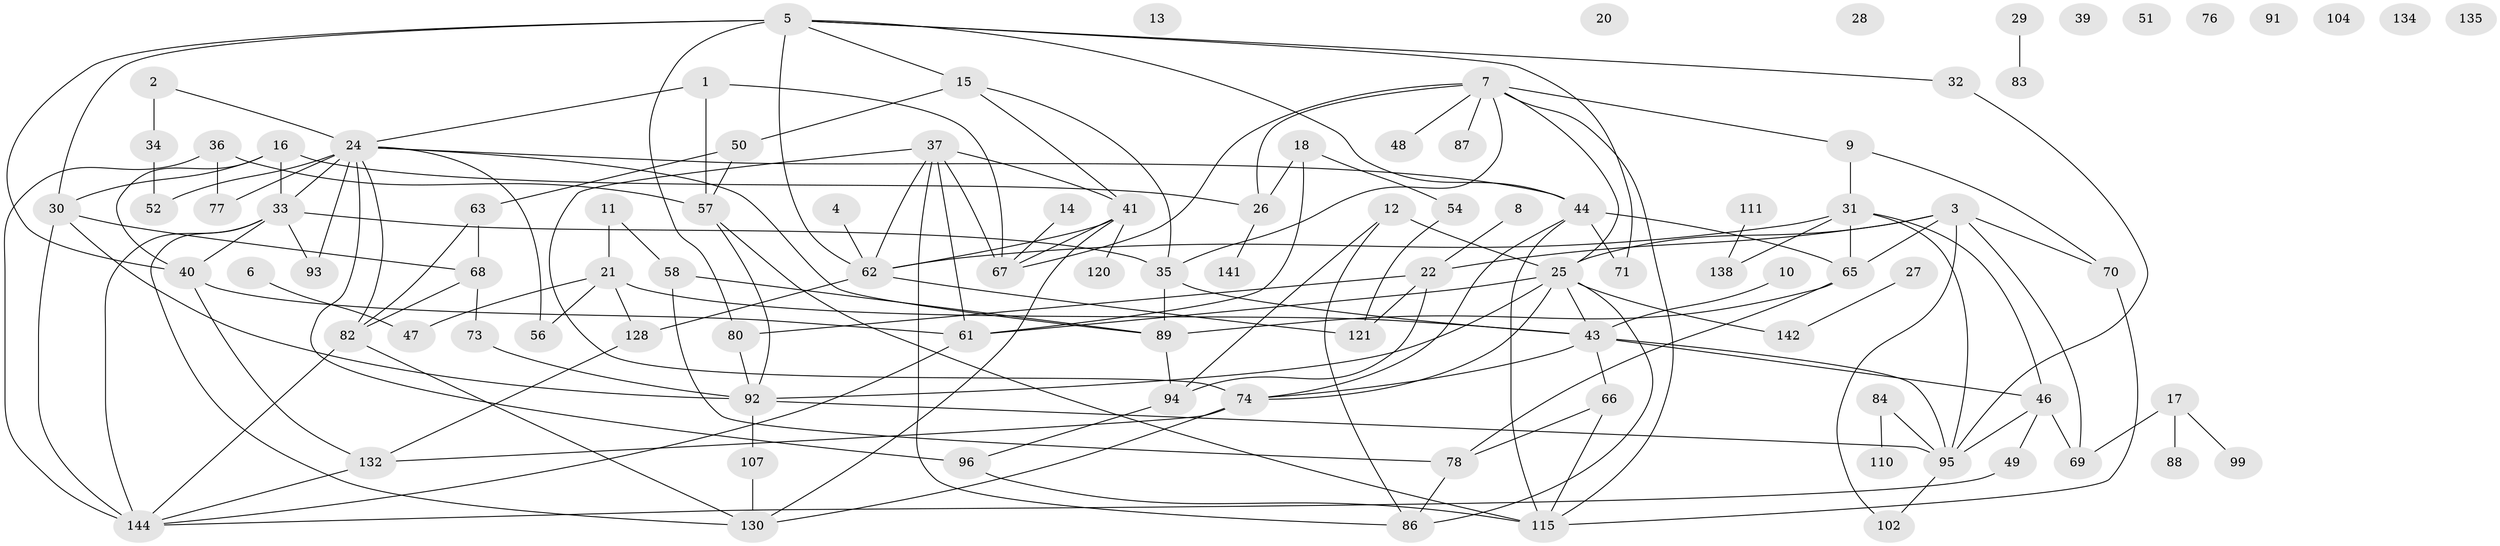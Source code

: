 // Generated by graph-tools (version 1.1) at 2025/23/03/03/25 07:23:27]
// undirected, 98 vertices, 159 edges
graph export_dot {
graph [start="1"]
  node [color=gray90,style=filled];
  1;
  2 [super="+23"];
  3 [super="+81"];
  4;
  5 [super="+117"];
  6;
  7 [super="+19"];
  8;
  9 [super="+97"];
  10 [super="+131"];
  11 [super="+116"];
  12;
  13;
  14;
  15;
  16 [super="+64"];
  17 [super="+143"];
  18 [super="+139"];
  20;
  21 [super="+108"];
  22 [super="+136"];
  24 [super="+72"];
  25 [super="+38"];
  26;
  27;
  28;
  29;
  30 [super="+145"];
  31 [super="+127"];
  32;
  33 [super="+45"];
  34 [super="+101"];
  35 [super="+42"];
  36 [super="+114"];
  37 [super="+148"];
  39;
  40 [super="+100"];
  41 [super="+126"];
  43 [super="+53"];
  44 [super="+59"];
  46 [super="+129"];
  47 [super="+123"];
  48;
  49;
  50 [super="+55"];
  51;
  52;
  54;
  56;
  57 [super="+60"];
  58;
  61;
  62 [super="+103"];
  63;
  65 [super="+75"];
  66;
  67 [super="+122"];
  68 [super="+125"];
  69 [super="+85"];
  70 [super="+105"];
  71 [super="+124"];
  73 [super="+119"];
  74 [super="+79"];
  76;
  77 [super="+113"];
  78;
  80 [super="+90"];
  82 [super="+137"];
  83;
  84;
  86 [super="+106"];
  87 [super="+133"];
  88;
  89 [super="+109"];
  91;
  92 [super="+112"];
  93;
  94 [super="+98"];
  95 [super="+118"];
  96;
  99;
  102;
  104;
  107;
  110;
  111;
  115 [super="+140"];
  120;
  121 [super="+147"];
  128;
  130;
  132;
  134;
  135;
  138;
  141;
  142;
  144 [super="+146"];
  1 -- 57;
  1 -- 24;
  1 -- 67;
  2 -- 34 [weight=2];
  2 -- 24;
  3 -- 69;
  3 -- 22;
  3 -- 102;
  3 -- 70;
  3 -- 25;
  3 -- 65;
  4 -- 62;
  5 -- 71;
  5 -- 32;
  5 -- 80 [weight=2];
  5 -- 40;
  5 -- 30;
  5 -- 15;
  5 -- 62;
  5 -- 44;
  6 -- 47;
  7 -- 9;
  7 -- 87;
  7 -- 115;
  7 -- 67;
  7 -- 48;
  7 -- 35;
  7 -- 25;
  7 -- 26;
  8 -- 22;
  9 -- 31;
  9 -- 70;
  10 -- 43;
  11 -- 21;
  11 -- 58;
  12 -- 25;
  12 -- 86;
  12 -- 94;
  14 -- 67;
  15 -- 41;
  15 -- 50;
  15 -- 35;
  16 -- 33;
  16 -- 40;
  16 -- 26;
  16 -- 30;
  17 -- 88;
  17 -- 99;
  17 -- 69;
  18 -- 26;
  18 -- 61;
  18 -- 54;
  21 -- 56;
  21 -- 128;
  21 -- 43;
  21 -- 47;
  22 -- 94;
  22 -- 121;
  22 -- 80;
  24 -- 52;
  24 -- 82;
  24 -- 96;
  24 -- 77 [weight=2];
  24 -- 89;
  24 -- 56;
  24 -- 93;
  24 -- 33;
  24 -- 44;
  25 -- 61;
  25 -- 92;
  25 -- 142;
  25 -- 74;
  25 -- 86;
  25 -- 43;
  26 -- 141;
  27 -- 142;
  29 -- 83;
  30 -- 68;
  30 -- 92;
  30 -- 144;
  31 -- 65;
  31 -- 138;
  31 -- 95;
  31 -- 46;
  31 -- 62;
  32 -- 95;
  33 -- 130;
  33 -- 93;
  33 -- 40;
  33 -- 35;
  33 -- 144;
  34 -- 52;
  35 -- 43;
  35 -- 89;
  36 -- 57 [weight=2];
  36 -- 77;
  36 -- 144;
  37 -- 41;
  37 -- 61;
  37 -- 74;
  37 -- 62;
  37 -- 86;
  37 -- 67;
  40 -- 132;
  40 -- 61;
  41 -- 67;
  41 -- 120;
  41 -- 62;
  41 -- 130;
  43 -- 66;
  43 -- 74;
  43 -- 46;
  43 -- 95;
  44 -- 74;
  44 -- 115;
  44 -- 71;
  44 -- 65;
  46 -- 49;
  46 -- 69;
  46 -- 95;
  49 -- 144;
  50 -- 63;
  50 -- 57;
  54 -- 121;
  57 -- 115;
  57 -- 92;
  58 -- 78;
  58 -- 89;
  61 -- 144;
  62 -- 128;
  62 -- 121;
  63 -- 68;
  63 -- 82;
  65 -- 78;
  65 -- 89;
  66 -- 78;
  66 -- 115;
  68 -- 82;
  68 -- 73;
  70 -- 115;
  73 -- 92;
  74 -- 130;
  74 -- 132;
  78 -- 86;
  80 -- 92;
  82 -- 130;
  82 -- 144;
  84 -- 95;
  84 -- 110;
  89 -- 94;
  92 -- 95;
  92 -- 107;
  94 -- 96;
  95 -- 102;
  96 -- 115;
  107 -- 130;
  111 -- 138;
  128 -- 132;
  132 -- 144;
}
